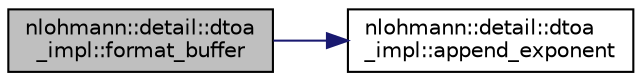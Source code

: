 digraph "nlohmann::detail::dtoa_impl::format_buffer"
{
 // LATEX_PDF_SIZE
  edge [fontname="Helvetica",fontsize="10",labelfontname="Helvetica",labelfontsize="10"];
  node [fontname="Helvetica",fontsize="10",shape=record];
  rankdir="LR";
  Node1 [label="nlohmann::detail::dtoa\l_impl::format_buffer",height=0.2,width=0.4,color="black", fillcolor="grey75", style="filled", fontcolor="black",tooltip="prettify v = buf * 10^decimal_exponent"];
  Node1 -> Node2 [color="midnightblue",fontsize="10",style="solid",fontname="Helvetica"];
  Node2 [label="nlohmann::detail::dtoa\l_impl::append_exponent",height=0.2,width=0.4,color="black", fillcolor="white", style="filled",URL="$namespacenlohmann_1_1detail_1_1dtoa__impl.html#a78ad745d14b79fc65714c9938981faf6",tooltip="appends a decimal representation of e to buf"];
}
